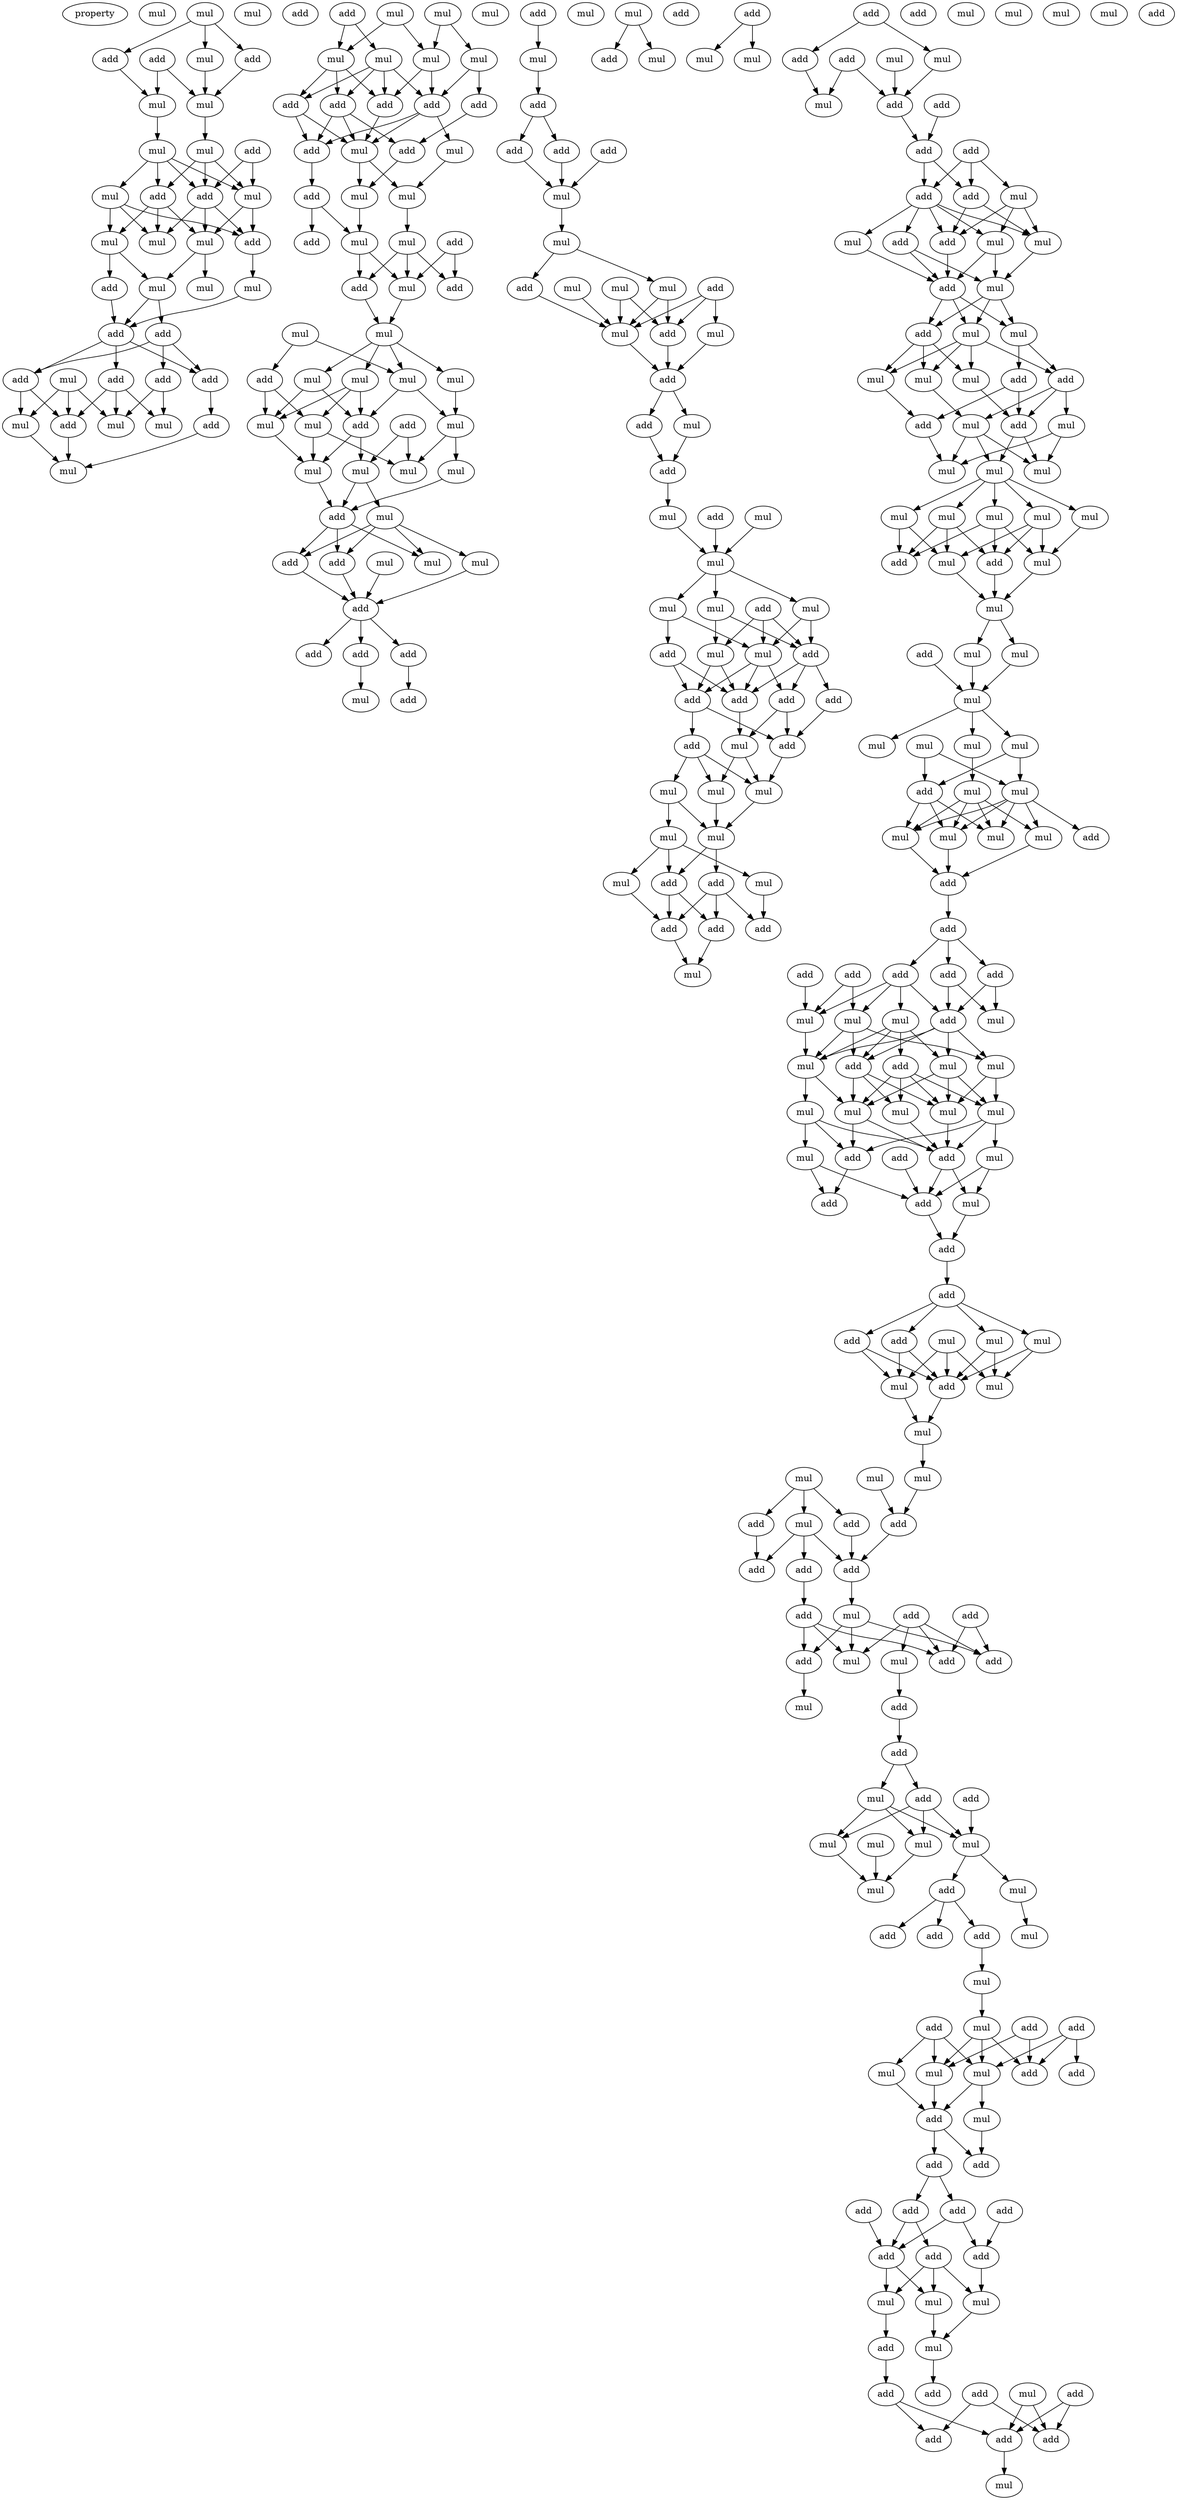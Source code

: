 digraph {
    node [fontcolor=black]
    property [mul=2,lf=1.3]
    0 [ label = mul ];
    1 [ label = mul ];
    2 [ label = add ];
    3 [ label = mul ];
    4 [ label = mul ];
    5 [ label = add ];
    6 [ label = add ];
    7 [ label = mul ];
    8 [ label = mul ];
    9 [ label = mul ];
    10 [ label = mul ];
    11 [ label = add ];
    12 [ label = mul ];
    13 [ label = add ];
    14 [ label = add ];
    15 [ label = mul ];
    16 [ label = add ];
    17 [ label = add ];
    18 [ label = mul ];
    19 [ label = mul ];
    20 [ label = mul ];
    21 [ label = mul ];
    22 [ label = add ];
    23 [ label = mul ];
    24 [ label = mul ];
    25 [ label = add ];
    26 [ label = add ];
    27 [ label = add ];
    28 [ label = add ];
    29 [ label = mul ];
    30 [ label = add ];
    31 [ label = add ];
    32 [ label = mul ];
    33 [ label = mul ];
    34 [ label = add ];
    35 [ label = add ];
    36 [ label = mul ];
    37 [ label = mul ];
    38 [ label = mul ];
    39 [ label = mul ];
    40 [ label = add ];
    41 [ label = mul ];
    42 [ label = mul ];
    43 [ label = mul ];
    44 [ label = mul ];
    45 [ label = add ];
    46 [ label = add ];
    47 [ label = add ];
    48 [ label = add ];
    49 [ label = add ];
    50 [ label = add ];
    51 [ label = mul ];
    52 [ label = mul ];
    53 [ label = add ];
    54 [ label = add ];
    55 [ label = mul ];
    56 [ label = mul ];
    57 [ label = add ];
    58 [ label = add ];
    59 [ label = mul ];
    60 [ label = mul ];
    61 [ label = mul ];
    62 [ label = add ];
    63 [ label = add ];
    64 [ label = mul ];
    65 [ label = mul ];
    66 [ label = mul ];
    67 [ label = add ];
    68 [ label = mul ];
    69 [ label = mul ];
    70 [ label = mul ];
    71 [ label = mul ];
    72 [ label = mul ];
    73 [ label = mul ];
    74 [ label = add ];
    75 [ label = add ];
    76 [ label = mul ];
    77 [ label = mul ];
    78 [ label = mul ];
    79 [ label = mul ];
    80 [ label = mul ];
    81 [ label = add ];
    82 [ label = mul ];
    83 [ label = mul ];
    84 [ label = mul ];
    85 [ label = add ];
    86 [ label = add ];
    87 [ label = mul ];
    88 [ label = add ];
    89 [ label = add ];
    90 [ label = add ];
    91 [ label = add ];
    92 [ label = add ];
    93 [ label = add ];
    94 [ label = mul ];
    95 [ label = mul ];
    96 [ label = add ];
    97 [ label = mul ];
    98 [ label = add ];
    99 [ label = add ];
    100 [ label = add ];
    101 [ label = mul ];
    102 [ label = mul ];
    103 [ label = add ];
    104 [ label = add ];
    105 [ label = mul ];
    106 [ label = mul ];
    107 [ label = mul ];
    108 [ label = add ];
    109 [ label = mul ];
    110 [ label = mul ];
    111 [ label = add ];
    112 [ label = add ];
    113 [ label = mul ];
    114 [ label = mul ];
    115 [ label = add ];
    116 [ label = add ];
    117 [ label = mul ];
    118 [ label = add ];
    119 [ label = mul ];
    120 [ label = mul ];
    121 [ label = mul ];
    122 [ label = mul ];
    123 [ label = mul ];
    124 [ label = mul ];
    125 [ label = add ];
    126 [ label = mul ];
    127 [ label = mul ];
    128 [ label = add ];
    129 [ label = add ];
    130 [ label = add ];
    131 [ label = add ];
    132 [ label = add ];
    133 [ label = add ];
    134 [ label = mul ];
    135 [ label = add ];
    136 [ label = add ];
    137 [ label = mul ];
    138 [ label = mul ];
    139 [ label = mul ];
    140 [ label = mul ];
    141 [ label = mul ];
    142 [ label = mul ];
    143 [ label = add ];
    144 [ label = mul ];
    145 [ label = add ];
    146 [ label = add ];
    147 [ label = add ];
    148 [ label = add ];
    149 [ label = add ];
    150 [ label = mul ];
    151 [ label = add ];
    152 [ label = mul ];
    153 [ label = mul ];
    154 [ label = add ];
    155 [ label = mul ];
    156 [ label = add ];
    157 [ label = mul ];
    158 [ label = add ];
    159 [ label = add ];
    160 [ label = mul ];
    161 [ label = add ];
    162 [ label = add ];
    163 [ label = add ];
    164 [ label = add ];
    165 [ label = add ];
    166 [ label = mul ];
    167 [ label = mul ];
    168 [ label = mul ];
    169 [ label = mul ];
    170 [ label = add ];
    171 [ label = add ];
    172 [ label = mul ];
    173 [ label = add ];
    174 [ label = mul ];
    175 [ label = add ];
    176 [ label = mul ];
    177 [ label = add ];
    178 [ label = mul ];
    179 [ label = add ];
    180 [ label = mul ];
    181 [ label = mul ];
    182 [ label = mul ];
    183 [ label = mul ];
    184 [ label = add ];
    185 [ label = add ];
    186 [ label = mul ];
    187 [ label = mul ];
    188 [ label = mul ];
    189 [ label = mul ];
    190 [ label = mul ];
    191 [ label = mul ];
    192 [ label = mul ];
    193 [ label = mul ];
    194 [ label = mul ];
    195 [ label = mul ];
    196 [ label = add ];
    197 [ label = add ];
    198 [ label = mul ];
    199 [ label = add ];
    200 [ label = add ];
    201 [ label = mul ];
    202 [ label = mul ];
    203 [ label = mul ];
    204 [ label = mul ];
    205 [ label = mul ];
    206 [ label = mul ];
    207 [ label = mul ];
    208 [ label = mul ];
    209 [ label = mul ];
    210 [ label = mul ];
    211 [ label = add ];
    212 [ label = mul ];
    213 [ label = mul ];
    214 [ label = mul ];
    215 [ label = mul ];
    216 [ label = add ];
    217 [ label = add ];
    218 [ label = add ];
    219 [ label = add ];
    220 [ label = add ];
    221 [ label = add ];
    222 [ label = add ];
    223 [ label = add ];
    224 [ label = mul ];
    225 [ label = add ];
    226 [ label = mul ];
    227 [ label = mul ];
    228 [ label = mul ];
    229 [ label = mul ];
    230 [ label = add ];
    231 [ label = mul ];
    232 [ label = add ];
    233 [ label = mul ];
    234 [ label = mul ];
    235 [ label = mul ];
    236 [ label = mul ];
    237 [ label = mul ];
    238 [ label = mul ];
    239 [ label = add ];
    240 [ label = mul ];
    241 [ label = add ];
    242 [ label = add ];
    243 [ label = mul ];
    244 [ label = add ];
    245 [ label = add ];
    246 [ label = mul ];
    247 [ label = add ];
    248 [ label = add ];
    249 [ label = add ];
    250 [ label = mul ];
    251 [ label = add ];
    252 [ label = mul ];
    253 [ label = mul ];
    254 [ label = mul ];
    255 [ label = add ];
    256 [ label = mul ];
    257 [ label = mul ];
    258 [ label = mul ];
    259 [ label = mul ];
    260 [ label = mul ];
    261 [ label = mul ];
    262 [ label = add ];
    263 [ label = add ];
    264 [ label = add ];
    265 [ label = add ];
    266 [ label = add ];
    267 [ label = add ];
    268 [ label = add ];
    269 [ label = add ];
    270 [ label = mul ];
    271 [ label = add ];
    272 [ label = add ];
    273 [ label = add ];
    274 [ label = add ];
    275 [ label = mul ];
    276 [ label = mul ];
    277 [ label = add ];
    278 [ label = mul ];
    279 [ label = add ];
    280 [ label = add ];
    281 [ label = mul ];
    282 [ label = add ];
    283 [ label = mul ];
    284 [ label = mul ];
    285 [ label = mul ];
    286 [ label = mul ];
    287 [ label = mul ];
    288 [ label = mul ];
    289 [ label = mul ];
    290 [ label = add ];
    291 [ label = add ];
    292 [ label = mul ];
    293 [ label = add ];
    294 [ label = add ];
    295 [ label = mul ];
    296 [ label = add ];
    297 [ label = add ];
    298 [ label = add ];
    299 [ label = mul ];
    300 [ label = add ];
    301 [ label = add ];
    302 [ label = mul ];
    303 [ label = mul ];
    304 [ label = mul ];
    305 [ label = add ];
    306 [ label = mul ];
    307 [ label = add ];
    308 [ label = add ];
    309 [ label = add ];
    310 [ label = add ];
    311 [ label = add ];
    312 [ label = add ];
    313 [ label = add ];
    314 [ label = add ];
    315 [ label = add ];
    316 [ label = mul ];
    317 [ label = mul ];
    318 [ label = mul ];
    319 [ label = mul ];
    320 [ label = add ];
    321 [ label = mul ];
    322 [ label = add ];
    323 [ label = add ];
    324 [ label = add ];
    325 [ label = add ];
    326 [ label = add ];
    327 [ label = add ];
    328 [ label = add ];
    329 [ label = mul ];
    330 [ label = mul ];
    331 [ label = mul ];
    332 [ label = add ];
    1 -> 2 [ name = 0 ];
    1 -> 4 [ name = 1 ];
    1 -> 6 [ name = 2 ];
    2 -> 8 [ name = 3 ];
    4 -> 7 [ name = 4 ];
    5 -> 7 [ name = 5 ];
    5 -> 8 [ name = 6 ];
    6 -> 7 [ name = 7 ];
    7 -> 9 [ name = 8 ];
    8 -> 10 [ name = 9 ];
    9 -> 13 [ name = 10 ];
    9 -> 15 [ name = 11 ];
    9 -> 16 [ name = 12 ];
    10 -> 12 [ name = 13 ];
    10 -> 13 [ name = 14 ];
    10 -> 15 [ name = 15 ];
    10 -> 16 [ name = 16 ];
    11 -> 15 [ name = 17 ];
    11 -> 16 [ name = 18 ];
    12 -> 17 [ name = 19 ];
    12 -> 19 [ name = 20 ];
    12 -> 20 [ name = 21 ];
    13 -> 18 [ name = 22 ];
    13 -> 19 [ name = 23 ];
    13 -> 20 [ name = 24 ];
    15 -> 17 [ name = 25 ];
    15 -> 18 [ name = 26 ];
    16 -> 17 [ name = 27 ];
    16 -> 18 [ name = 28 ];
    16 -> 19 [ name = 29 ];
    17 -> 21 [ name = 30 ];
    18 -> 23 [ name = 31 ];
    18 -> 24 [ name = 32 ];
    20 -> 22 [ name = 33 ];
    20 -> 23 [ name = 34 ];
    21 -> 26 [ name = 35 ];
    22 -> 26 [ name = 36 ];
    23 -> 25 [ name = 37 ];
    23 -> 26 [ name = 38 ];
    25 -> 27 [ name = 39 ];
    25 -> 28 [ name = 40 ];
    25 -> 30 [ name = 41 ];
    26 -> 27 [ name = 42 ];
    26 -> 28 [ name = 43 ];
    26 -> 31 [ name = 44 ];
    27 -> 32 [ name = 45 ];
    27 -> 34 [ name = 46 ];
    28 -> 35 [ name = 47 ];
    29 -> 32 [ name = 48 ];
    29 -> 34 [ name = 49 ];
    29 -> 36 [ name = 50 ];
    30 -> 33 [ name = 51 ];
    30 -> 36 [ name = 52 ];
    31 -> 33 [ name = 53 ];
    31 -> 34 [ name = 54 ];
    31 -> 36 [ name = 55 ];
    32 -> 37 [ name = 56 ];
    34 -> 37 [ name = 57 ];
    35 -> 37 [ name = 58 ];
    38 -> 41 [ name = 59 ];
    38 -> 44 [ name = 60 ];
    39 -> 42 [ name = 61 ];
    39 -> 44 [ name = 62 ];
    40 -> 41 [ name = 63 ];
    40 -> 43 [ name = 64 ];
    41 -> 45 [ name = 65 ];
    41 -> 46 [ name = 66 ];
    41 -> 48 [ name = 67 ];
    42 -> 47 [ name = 68 ];
    42 -> 49 [ name = 69 ];
    43 -> 45 [ name = 70 ];
    43 -> 46 [ name = 71 ];
    43 -> 47 [ name = 72 ];
    43 -> 48 [ name = 73 ];
    44 -> 45 [ name = 74 ];
    44 -> 47 [ name = 75 ];
    45 -> 52 [ name = 76 ];
    46 -> 52 [ name = 77 ];
    46 -> 53 [ name = 78 ];
    47 -> 51 [ name = 79 ];
    47 -> 52 [ name = 80 ];
    47 -> 53 [ name = 81 ];
    48 -> 50 [ name = 82 ];
    48 -> 52 [ name = 83 ];
    48 -> 53 [ name = 84 ];
    49 -> 50 [ name = 85 ];
    50 -> 56 [ name = 86 ];
    51 -> 55 [ name = 87 ];
    52 -> 55 [ name = 88 ];
    52 -> 56 [ name = 89 ];
    53 -> 54 [ name = 90 ];
    54 -> 57 [ name = 91 ];
    54 -> 59 [ name = 92 ];
    55 -> 60 [ name = 93 ];
    56 -> 59 [ name = 94 ];
    58 -> 61 [ name = 95 ];
    58 -> 62 [ name = 96 ];
    59 -> 61 [ name = 97 ];
    59 -> 63 [ name = 98 ];
    60 -> 61 [ name = 99 ];
    60 -> 62 [ name = 100 ];
    60 -> 63 [ name = 101 ];
    61 -> 65 [ name = 102 ];
    63 -> 65 [ name = 103 ];
    65 -> 68 [ name = 104 ];
    65 -> 69 [ name = 105 ];
    65 -> 70 [ name = 106 ];
    65 -> 71 [ name = 107 ];
    66 -> 67 [ name = 108 ];
    66 -> 68 [ name = 109 ];
    67 -> 73 [ name = 110 ];
    67 -> 76 [ name = 111 ];
    68 -> 72 [ name = 112 ];
    68 -> 75 [ name = 113 ];
    69 -> 72 [ name = 114 ];
    70 -> 73 [ name = 115 ];
    70 -> 75 [ name = 116 ];
    70 -> 76 [ name = 117 ];
    71 -> 75 [ name = 118 ];
    71 -> 76 [ name = 119 ];
    72 -> 78 [ name = 120 ];
    72 -> 79 [ name = 121 ];
    73 -> 77 [ name = 122 ];
    73 -> 79 [ name = 123 ];
    74 -> 79 [ name = 124 ];
    74 -> 80 [ name = 125 ];
    75 -> 77 [ name = 126 ];
    75 -> 80 [ name = 127 ];
    76 -> 77 [ name = 128 ];
    77 -> 81 [ name = 129 ];
    78 -> 81 [ name = 130 ];
    80 -> 81 [ name = 131 ];
    80 -> 82 [ name = 132 ];
    81 -> 85 [ name = 133 ];
    81 -> 86 [ name = 134 ];
    81 -> 87 [ name = 135 ];
    82 -> 84 [ name = 136 ];
    82 -> 85 [ name = 137 ];
    82 -> 86 [ name = 138 ];
    82 -> 87 [ name = 139 ];
    83 -> 88 [ name = 140 ];
    84 -> 88 [ name = 141 ];
    85 -> 88 [ name = 142 ];
    86 -> 88 [ name = 143 ];
    88 -> 90 [ name = 144 ];
    88 -> 91 [ name = 145 ];
    88 -> 92 [ name = 146 ];
    89 -> 95 [ name = 147 ];
    91 -> 94 [ name = 148 ];
    92 -> 93 [ name = 149 ];
    95 -> 96 [ name = 150 ];
    96 -> 98 [ name = 151 ];
    96 -> 100 [ name = 152 ];
    98 -> 101 [ name = 153 ];
    99 -> 101 [ name = 154 ];
    100 -> 101 [ name = 155 ];
    101 -> 102 [ name = 156 ];
    102 -> 104 [ name = 157 ];
    102 -> 106 [ name = 158 ];
    103 -> 108 [ name = 159 ];
    103 -> 109 [ name = 160 ];
    103 -> 110 [ name = 161 ];
    104 -> 109 [ name = 162 ];
    105 -> 108 [ name = 163 ];
    105 -> 109 [ name = 164 ];
    106 -> 108 [ name = 165 ];
    106 -> 109 [ name = 166 ];
    107 -> 109 [ name = 167 ];
    108 -> 111 [ name = 168 ];
    109 -> 111 [ name = 169 ];
    110 -> 111 [ name = 170 ];
    111 -> 112 [ name = 171 ];
    111 -> 113 [ name = 172 ];
    112 -> 116 [ name = 173 ];
    113 -> 116 [ name = 174 ];
    114 -> 115 [ name = 175 ];
    114 -> 117 [ name = 176 ];
    116 -> 120 [ name = 177 ];
    118 -> 121 [ name = 178 ];
    119 -> 121 [ name = 179 ];
    120 -> 121 [ name = 180 ];
    121 -> 122 [ name = 181 ];
    121 -> 123 [ name = 182 ];
    121 -> 124 [ name = 183 ];
    122 -> 127 [ name = 184 ];
    122 -> 129 [ name = 185 ];
    123 -> 127 [ name = 186 ];
    123 -> 128 [ name = 187 ];
    124 -> 126 [ name = 188 ];
    124 -> 129 [ name = 189 ];
    125 -> 126 [ name = 190 ];
    125 -> 127 [ name = 191 ];
    125 -> 129 [ name = 192 ];
    126 -> 131 [ name = 193 ];
    126 -> 133 [ name = 194 ];
    127 -> 131 [ name = 195 ];
    127 -> 132 [ name = 196 ];
    127 -> 133 [ name = 197 ];
    128 -> 131 [ name = 198 ];
    128 -> 133 [ name = 199 ];
    129 -> 130 [ name = 200 ];
    129 -> 131 [ name = 201 ];
    129 -> 132 [ name = 202 ];
    130 -> 136 [ name = 203 ];
    131 -> 134 [ name = 204 ];
    132 -> 134 [ name = 205 ];
    132 -> 136 [ name = 206 ];
    133 -> 135 [ name = 207 ];
    133 -> 136 [ name = 208 ];
    134 -> 137 [ name = 209 ];
    134 -> 139 [ name = 210 ];
    135 -> 137 [ name = 211 ];
    135 -> 138 [ name = 212 ];
    135 -> 139 [ name = 213 ];
    136 -> 139 [ name = 214 ];
    137 -> 140 [ name = 215 ];
    138 -> 140 [ name = 216 ];
    138 -> 141 [ name = 217 ];
    139 -> 140 [ name = 218 ];
    140 -> 143 [ name = 219 ];
    140 -> 145 [ name = 220 ];
    141 -> 142 [ name = 221 ];
    141 -> 143 [ name = 222 ];
    141 -> 144 [ name = 223 ];
    142 -> 146 [ name = 224 ];
    143 -> 147 [ name = 225 ];
    143 -> 148 [ name = 226 ];
    144 -> 148 [ name = 227 ];
    145 -> 146 [ name = 228 ];
    145 -> 147 [ name = 229 ];
    145 -> 148 [ name = 230 ];
    147 -> 150 [ name = 231 ];
    148 -> 150 [ name = 232 ];
    151 -> 152 [ name = 233 ];
    151 -> 153 [ name = 234 ];
    154 -> 156 [ name = 235 ];
    154 -> 157 [ name = 236 ];
    155 -> 161 [ name = 237 ];
    156 -> 160 [ name = 238 ];
    157 -> 161 [ name = 239 ];
    158 -> 160 [ name = 240 ];
    158 -> 161 [ name = 241 ];
    159 -> 163 [ name = 242 ];
    161 -> 163 [ name = 243 ];
    162 -> 164 [ name = 244 ];
    162 -> 165 [ name = 245 ];
    162 -> 166 [ name = 246 ];
    163 -> 164 [ name = 247 ];
    163 -> 165 [ name = 248 ];
    164 -> 169 [ name = 249 ];
    164 -> 170 [ name = 250 ];
    165 -> 167 [ name = 251 ];
    165 -> 168 [ name = 252 ];
    165 -> 169 [ name = 253 ];
    165 -> 170 [ name = 254 ];
    165 -> 171 [ name = 255 ];
    166 -> 168 [ name = 256 ];
    166 -> 169 [ name = 257 ];
    166 -> 170 [ name = 258 ];
    167 -> 173 [ name = 259 ];
    168 -> 172 [ name = 260 ];
    168 -> 173 [ name = 261 ];
    169 -> 172 [ name = 262 ];
    170 -> 173 [ name = 263 ];
    171 -> 172 [ name = 264 ];
    171 -> 173 [ name = 265 ];
    172 -> 174 [ name = 266 ];
    172 -> 175 [ name = 267 ];
    172 -> 176 [ name = 268 ];
    173 -> 174 [ name = 269 ];
    173 -> 175 [ name = 270 ];
    173 -> 176 [ name = 271 ];
    174 -> 177 [ name = 272 ];
    174 -> 179 [ name = 273 ];
    175 -> 178 [ name = 274 ];
    175 -> 180 [ name = 275 ];
    175 -> 181 [ name = 276 ];
    176 -> 177 [ name = 277 ];
    176 -> 178 [ name = 278 ];
    176 -> 180 [ name = 279 ];
    176 -> 181 [ name = 280 ];
    177 -> 182 [ name = 281 ];
    177 -> 183 [ name = 282 ];
    177 -> 185 [ name = 283 ];
    178 -> 182 [ name = 284 ];
    179 -> 184 [ name = 285 ];
    179 -> 185 [ name = 286 ];
    180 -> 185 [ name = 287 ];
    181 -> 184 [ name = 288 ];
    182 -> 186 [ name = 289 ];
    182 -> 187 [ name = 290 ];
    182 -> 188 [ name = 291 ];
    183 -> 186 [ name = 292 ];
    183 -> 188 [ name = 293 ];
    184 -> 186 [ name = 294 ];
    185 -> 187 [ name = 295 ];
    185 -> 188 [ name = 296 ];
    187 -> 189 [ name = 297 ];
    187 -> 190 [ name = 298 ];
    187 -> 191 [ name = 299 ];
    187 -> 192 [ name = 300 ];
    187 -> 193 [ name = 301 ];
    189 -> 194 [ name = 302 ];
    189 -> 196 [ name = 303 ];
    189 -> 197 [ name = 304 ];
    190 -> 195 [ name = 305 ];
    190 -> 196 [ name = 306 ];
    190 -> 197 [ name = 307 ];
    191 -> 194 [ name = 308 ];
    191 -> 195 [ name = 309 ];
    191 -> 197 [ name = 310 ];
    192 -> 194 [ name = 311 ];
    193 -> 195 [ name = 312 ];
    193 -> 196 [ name = 313 ];
    194 -> 198 [ name = 314 ];
    195 -> 198 [ name = 315 ];
    197 -> 198 [ name = 316 ];
    198 -> 202 [ name = 317 ];
    198 -> 203 [ name = 318 ];
    199 -> 204 [ name = 319 ];
    202 -> 204 [ name = 320 ];
    203 -> 204 [ name = 321 ];
    204 -> 206 [ name = 322 ];
    204 -> 207 [ name = 323 ];
    204 -> 208 [ name = 324 ];
    205 -> 209 [ name = 325 ];
    205 -> 211 [ name = 326 ];
    206 -> 210 [ name = 327 ];
    208 -> 209 [ name = 328 ];
    208 -> 211 [ name = 329 ];
    209 -> 212 [ name = 330 ];
    209 -> 213 [ name = 331 ];
    209 -> 214 [ name = 332 ];
    209 -> 215 [ name = 333 ];
    209 -> 216 [ name = 334 ];
    210 -> 212 [ name = 335 ];
    210 -> 213 [ name = 336 ];
    210 -> 214 [ name = 337 ];
    210 -> 215 [ name = 338 ];
    211 -> 212 [ name = 339 ];
    211 -> 213 [ name = 340 ];
    211 -> 215 [ name = 341 ];
    213 -> 217 [ name = 342 ];
    214 -> 217 [ name = 343 ];
    215 -> 217 [ name = 344 ];
    217 -> 218 [ name = 345 ];
    218 -> 220 [ name = 346 ];
    218 -> 221 [ name = 347 ];
    218 -> 222 [ name = 348 ];
    219 -> 224 [ name = 349 ];
    219 -> 227 [ name = 350 ];
    220 -> 225 [ name = 351 ];
    220 -> 226 [ name = 352 ];
    221 -> 225 [ name = 353 ];
    221 -> 226 [ name = 354 ];
    222 -> 224 [ name = 355 ];
    222 -> 225 [ name = 356 ];
    222 -> 227 [ name = 357 ];
    222 -> 228 [ name = 358 ];
    223 -> 227 [ name = 359 ];
    224 -> 231 [ name = 360 ];
    224 -> 232 [ name = 361 ];
    224 -> 233 [ name = 362 ];
    225 -> 229 [ name = 363 ];
    225 -> 231 [ name = 364 ];
    225 -> 232 [ name = 365 ];
    225 -> 233 [ name = 366 ];
    227 -> 233 [ name = 367 ];
    228 -> 229 [ name = 368 ];
    228 -> 230 [ name = 369 ];
    228 -> 232 [ name = 370 ];
    228 -> 233 [ name = 371 ];
    229 -> 235 [ name = 372 ];
    229 -> 236 [ name = 373 ];
    229 -> 238 [ name = 374 ];
    230 -> 234 [ name = 375 ];
    230 -> 235 [ name = 376 ];
    230 -> 236 [ name = 377 ];
    230 -> 238 [ name = 378 ];
    231 -> 235 [ name = 379 ];
    231 -> 236 [ name = 380 ];
    232 -> 234 [ name = 381 ];
    232 -> 235 [ name = 382 ];
    232 -> 238 [ name = 383 ];
    233 -> 237 [ name = 384 ];
    233 -> 238 [ name = 385 ];
    234 -> 242 [ name = 386 ];
    235 -> 242 [ name = 387 ];
    236 -> 239 [ name = 388 ];
    236 -> 242 [ name = 389 ];
    236 -> 243 [ name = 390 ];
    237 -> 239 [ name = 391 ];
    237 -> 240 [ name = 392 ];
    237 -> 242 [ name = 393 ];
    238 -> 239 [ name = 394 ];
    238 -> 242 [ name = 395 ];
    239 -> 245 [ name = 396 ];
    240 -> 244 [ name = 397 ];
    240 -> 245 [ name = 398 ];
    241 -> 244 [ name = 399 ];
    242 -> 244 [ name = 400 ];
    242 -> 246 [ name = 401 ];
    243 -> 244 [ name = 402 ];
    243 -> 246 [ name = 403 ];
    244 -> 247 [ name = 404 ];
    246 -> 247 [ name = 405 ];
    247 -> 248 [ name = 406 ];
    248 -> 249 [ name = 407 ];
    248 -> 250 [ name = 408 ];
    248 -> 251 [ name = 409 ];
    248 -> 253 [ name = 410 ];
    249 -> 255 [ name = 411 ];
    249 -> 256 [ name = 412 ];
    250 -> 254 [ name = 413 ];
    250 -> 255 [ name = 414 ];
    251 -> 255 [ name = 415 ];
    251 -> 256 [ name = 416 ];
    252 -> 254 [ name = 417 ];
    252 -> 255 [ name = 418 ];
    252 -> 256 [ name = 419 ];
    253 -> 254 [ name = 420 ];
    253 -> 255 [ name = 421 ];
    255 -> 257 [ name = 422 ];
    256 -> 257 [ name = 423 ];
    257 -> 258 [ name = 424 ];
    258 -> 264 [ name = 425 ];
    259 -> 264 [ name = 426 ];
    260 -> 261 [ name = 427 ];
    260 -> 262 [ name = 428 ];
    260 -> 263 [ name = 429 ];
    261 -> 265 [ name = 430 ];
    261 -> 266 [ name = 431 ];
    261 -> 267 [ name = 432 ];
    262 -> 267 [ name = 433 ];
    263 -> 265 [ name = 434 ];
    264 -> 267 [ name = 435 ];
    266 -> 269 [ name = 436 ];
    267 -> 270 [ name = 437 ];
    268 -> 272 [ name = 438 ];
    268 -> 274 [ name = 439 ];
    269 -> 273 [ name = 440 ];
    269 -> 274 [ name = 441 ];
    269 -> 275 [ name = 442 ];
    270 -> 272 [ name = 443 ];
    270 -> 273 [ name = 444 ];
    270 -> 275 [ name = 445 ];
    271 -> 272 [ name = 446 ];
    271 -> 274 [ name = 447 ];
    271 -> 275 [ name = 448 ];
    271 -> 276 [ name = 449 ];
    273 -> 278 [ name = 450 ];
    276 -> 277 [ name = 451 ];
    277 -> 279 [ name = 452 ];
    279 -> 280 [ name = 453 ];
    279 -> 281 [ name = 454 ];
    280 -> 284 [ name = 455 ];
    280 -> 285 [ name = 456 ];
    280 -> 286 [ name = 457 ];
    281 -> 284 [ name = 458 ];
    281 -> 285 [ name = 459 ];
    281 -> 286 [ name = 460 ];
    282 -> 285 [ name = 461 ];
    284 -> 288 [ name = 462 ];
    285 -> 289 [ name = 463 ];
    285 -> 290 [ name = 464 ];
    286 -> 288 [ name = 465 ];
    287 -> 288 [ name = 466 ];
    289 -> 292 [ name = 467 ];
    290 -> 291 [ name = 468 ];
    290 -> 293 [ name = 469 ];
    290 -> 294 [ name = 470 ];
    294 -> 295 [ name = 471 ];
    295 -> 299 [ name = 472 ];
    296 -> 301 [ name = 473 ];
    296 -> 303 [ name = 474 ];
    297 -> 302 [ name = 475 ];
    297 -> 303 [ name = 476 ];
    297 -> 304 [ name = 477 ];
    298 -> 300 [ name = 478 ];
    298 -> 301 [ name = 479 ];
    298 -> 302 [ name = 480 ];
    299 -> 301 [ name = 481 ];
    299 -> 302 [ name = 482 ];
    299 -> 303 [ name = 483 ];
    302 -> 305 [ name = 484 ];
    302 -> 306 [ name = 485 ];
    303 -> 305 [ name = 486 ];
    304 -> 305 [ name = 487 ];
    305 -> 307 [ name = 488 ];
    305 -> 308 [ name = 489 ];
    306 -> 308 [ name = 490 ];
    307 -> 310 [ name = 491 ];
    307 -> 311 [ name = 492 ];
    309 -> 315 [ name = 493 ];
    310 -> 313 [ name = 494 ];
    310 -> 315 [ name = 495 ];
    311 -> 313 [ name = 496 ];
    311 -> 314 [ name = 497 ];
    312 -> 313 [ name = 498 ];
    313 -> 316 [ name = 499 ];
    313 -> 318 [ name = 500 ];
    314 -> 316 [ name = 501 ];
    314 -> 317 [ name = 502 ];
    314 -> 318 [ name = 503 ];
    315 -> 317 [ name = 504 ];
    316 -> 319 [ name = 505 ];
    317 -> 319 [ name = 506 ];
    318 -> 320 [ name = 507 ];
    319 -> 324 [ name = 508 ];
    320 -> 323 [ name = 509 ];
    321 -> 327 [ name = 510 ];
    321 -> 328 [ name = 511 ];
    322 -> 327 [ name = 512 ];
    322 -> 328 [ name = 513 ];
    323 -> 326 [ name = 514 ];
    323 -> 328 [ name = 515 ];
    325 -> 326 [ name = 516 ];
    325 -> 327 [ name = 517 ];
    328 -> 329 [ name = 518 ];
}
